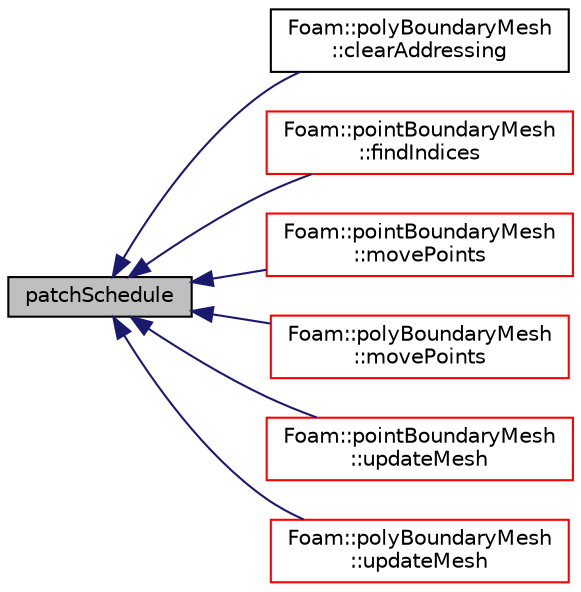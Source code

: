 digraph "patchSchedule"
{
  bgcolor="transparent";
  edge [fontname="Helvetica",fontsize="10",labelfontname="Helvetica",labelfontsize="10"];
  node [fontname="Helvetica",fontsize="10",shape=record];
  rankdir="LR";
  Node1 [label="patchSchedule",height=0.2,width=0.4,color="black", fillcolor="grey75", style="filled", fontcolor="black"];
  Node1 -> Node2 [dir="back",color="midnightblue",fontsize="10",style="solid",fontname="Helvetica"];
  Node2 [label="Foam::polyBoundaryMesh\l::clearAddressing",height=0.2,width=0.4,color="black",URL="$a01911.html#aac1ee7169044dccb262b78097d6ab1a8",tooltip="Clear addressing at this level and at patches. "];
  Node1 -> Node3 [dir="back",color="midnightblue",fontsize="10",style="solid",fontname="Helvetica"];
  Node3 [label="Foam::pointBoundaryMesh\l::findIndices",height=0.2,width=0.4,color="red",URL="$a01869.html#a16f58abfaae10f3e592bcfb8dc2d1a20",tooltip="Find patch indices given a name. "];
  Node1 -> Node4 [dir="back",color="midnightblue",fontsize="10",style="solid",fontname="Helvetica"];
  Node4 [label="Foam::pointBoundaryMesh\l::movePoints",height=0.2,width=0.4,color="red",URL="$a01869.html#ab62834098bae1d3887f578c700754f39",tooltip="Correct polyBoundaryMesh after moving points. "];
  Node1 -> Node5 [dir="back",color="midnightblue",fontsize="10",style="solid",fontname="Helvetica"];
  Node5 [label="Foam::polyBoundaryMesh\l::movePoints",height=0.2,width=0.4,color="red",URL="$a01911.html#ab62834098bae1d3887f578c700754f39",tooltip="Correct polyBoundaryMesh after moving points. "];
  Node1 -> Node6 [dir="back",color="midnightblue",fontsize="10",style="solid",fontname="Helvetica"];
  Node6 [label="Foam::pointBoundaryMesh\l::updateMesh",height=0.2,width=0.4,color="red",URL="$a01869.html#ae5693a309a936ac1040dd48c2881677f",tooltip="Correct polyBoundaryMesh after topology update. "];
  Node1 -> Node7 [dir="back",color="midnightblue",fontsize="10",style="solid",fontname="Helvetica"];
  Node7 [label="Foam::polyBoundaryMesh\l::updateMesh",height=0.2,width=0.4,color="red",URL="$a01911.html#ae5693a309a936ac1040dd48c2881677f",tooltip="Correct polyBoundaryMesh after topology update. "];
}
